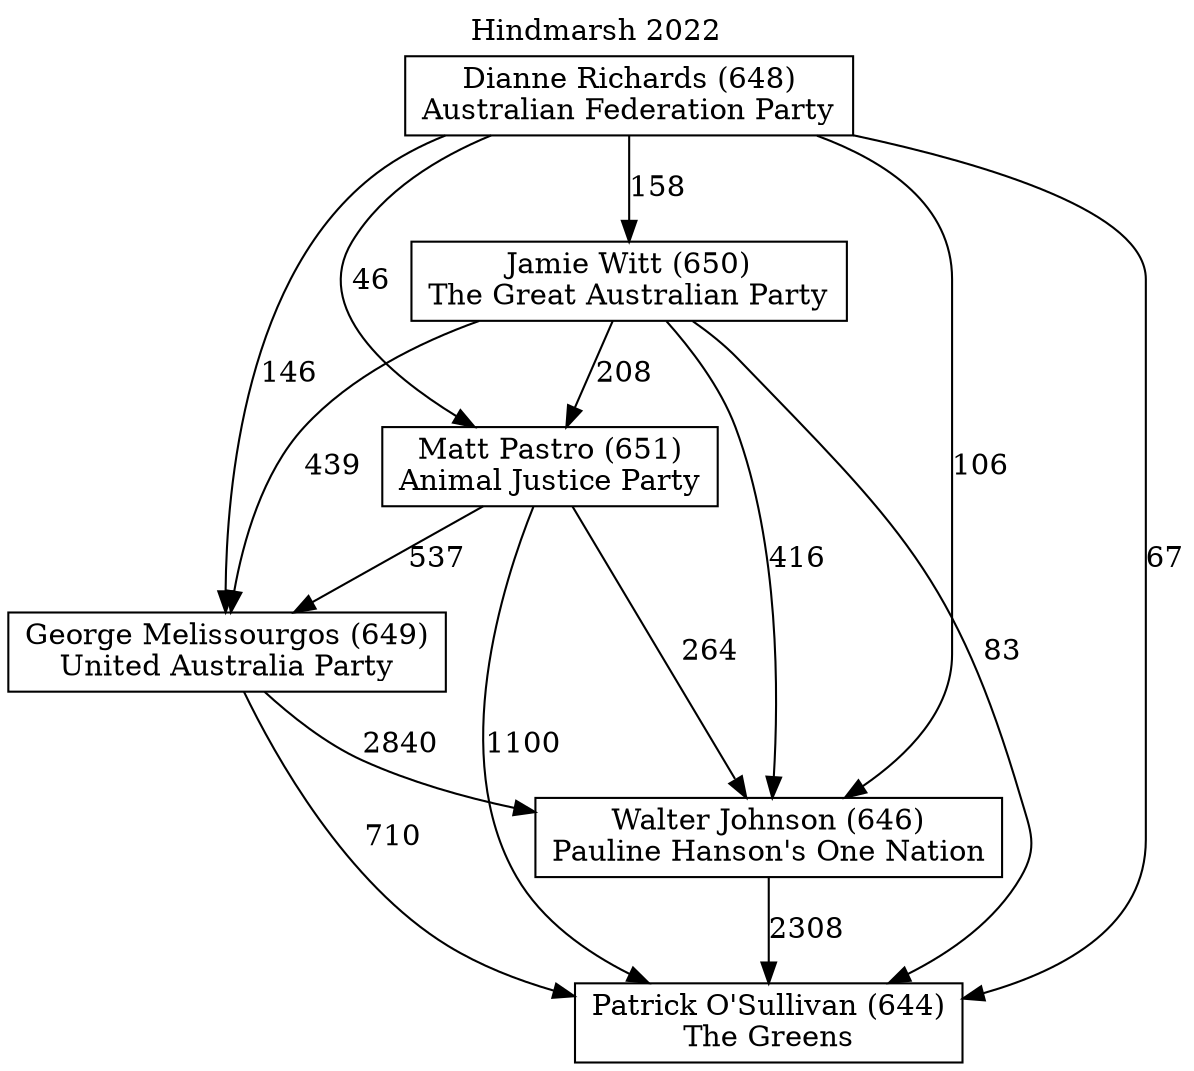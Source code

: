 // House preference flow
digraph "Patrick O'Sullivan (644)_Hindmarsh_2022" {
	graph [label="Hindmarsh 2022" labelloc=t mclimit=10]
	node [shape=box]
	"George Melissourgos (649)" [label="George Melissourgos (649)
United Australia Party"]
	"Dianne Richards (648)" [label="Dianne Richards (648)
Australian Federation Party"]
	"Jamie Witt (650)" [label="Jamie Witt (650)
The Great Australian Party"]
	"Walter Johnson (646)" [label="Walter Johnson (646)
Pauline Hanson's One Nation"]
	"Patrick O'Sullivan (644)" [label="Patrick O'Sullivan (644)
The Greens"]
	"Matt Pastro (651)" [label="Matt Pastro (651)
Animal Justice Party"]
	"Matt Pastro (651)" -> "Walter Johnson (646)" [label=264]
	"George Melissourgos (649)" -> "Patrick O'Sullivan (644)" [label=710]
	"Dianne Richards (648)" -> "Walter Johnson (646)" [label=106]
	"Matt Pastro (651)" -> "Patrick O'Sullivan (644)" [label=1100]
	"Jamie Witt (650)" -> "Matt Pastro (651)" [label=208]
	"Jamie Witt (650)" -> "George Melissourgos (649)" [label=439]
	"Dianne Richards (648)" -> "George Melissourgos (649)" [label=146]
	"George Melissourgos (649)" -> "Walter Johnson (646)" [label=2840]
	"Jamie Witt (650)" -> "Patrick O'Sullivan (644)" [label=83]
	"Dianne Richards (648)" -> "Jamie Witt (650)" [label=158]
	"Dianne Richards (648)" -> "Patrick O'Sullivan (644)" [label=67]
	"Dianne Richards (648)" -> "Matt Pastro (651)" [label=46]
	"Walter Johnson (646)" -> "Patrick O'Sullivan (644)" [label=2308]
	"Jamie Witt (650)" -> "Walter Johnson (646)" [label=416]
	"Matt Pastro (651)" -> "George Melissourgos (649)" [label=537]
}
